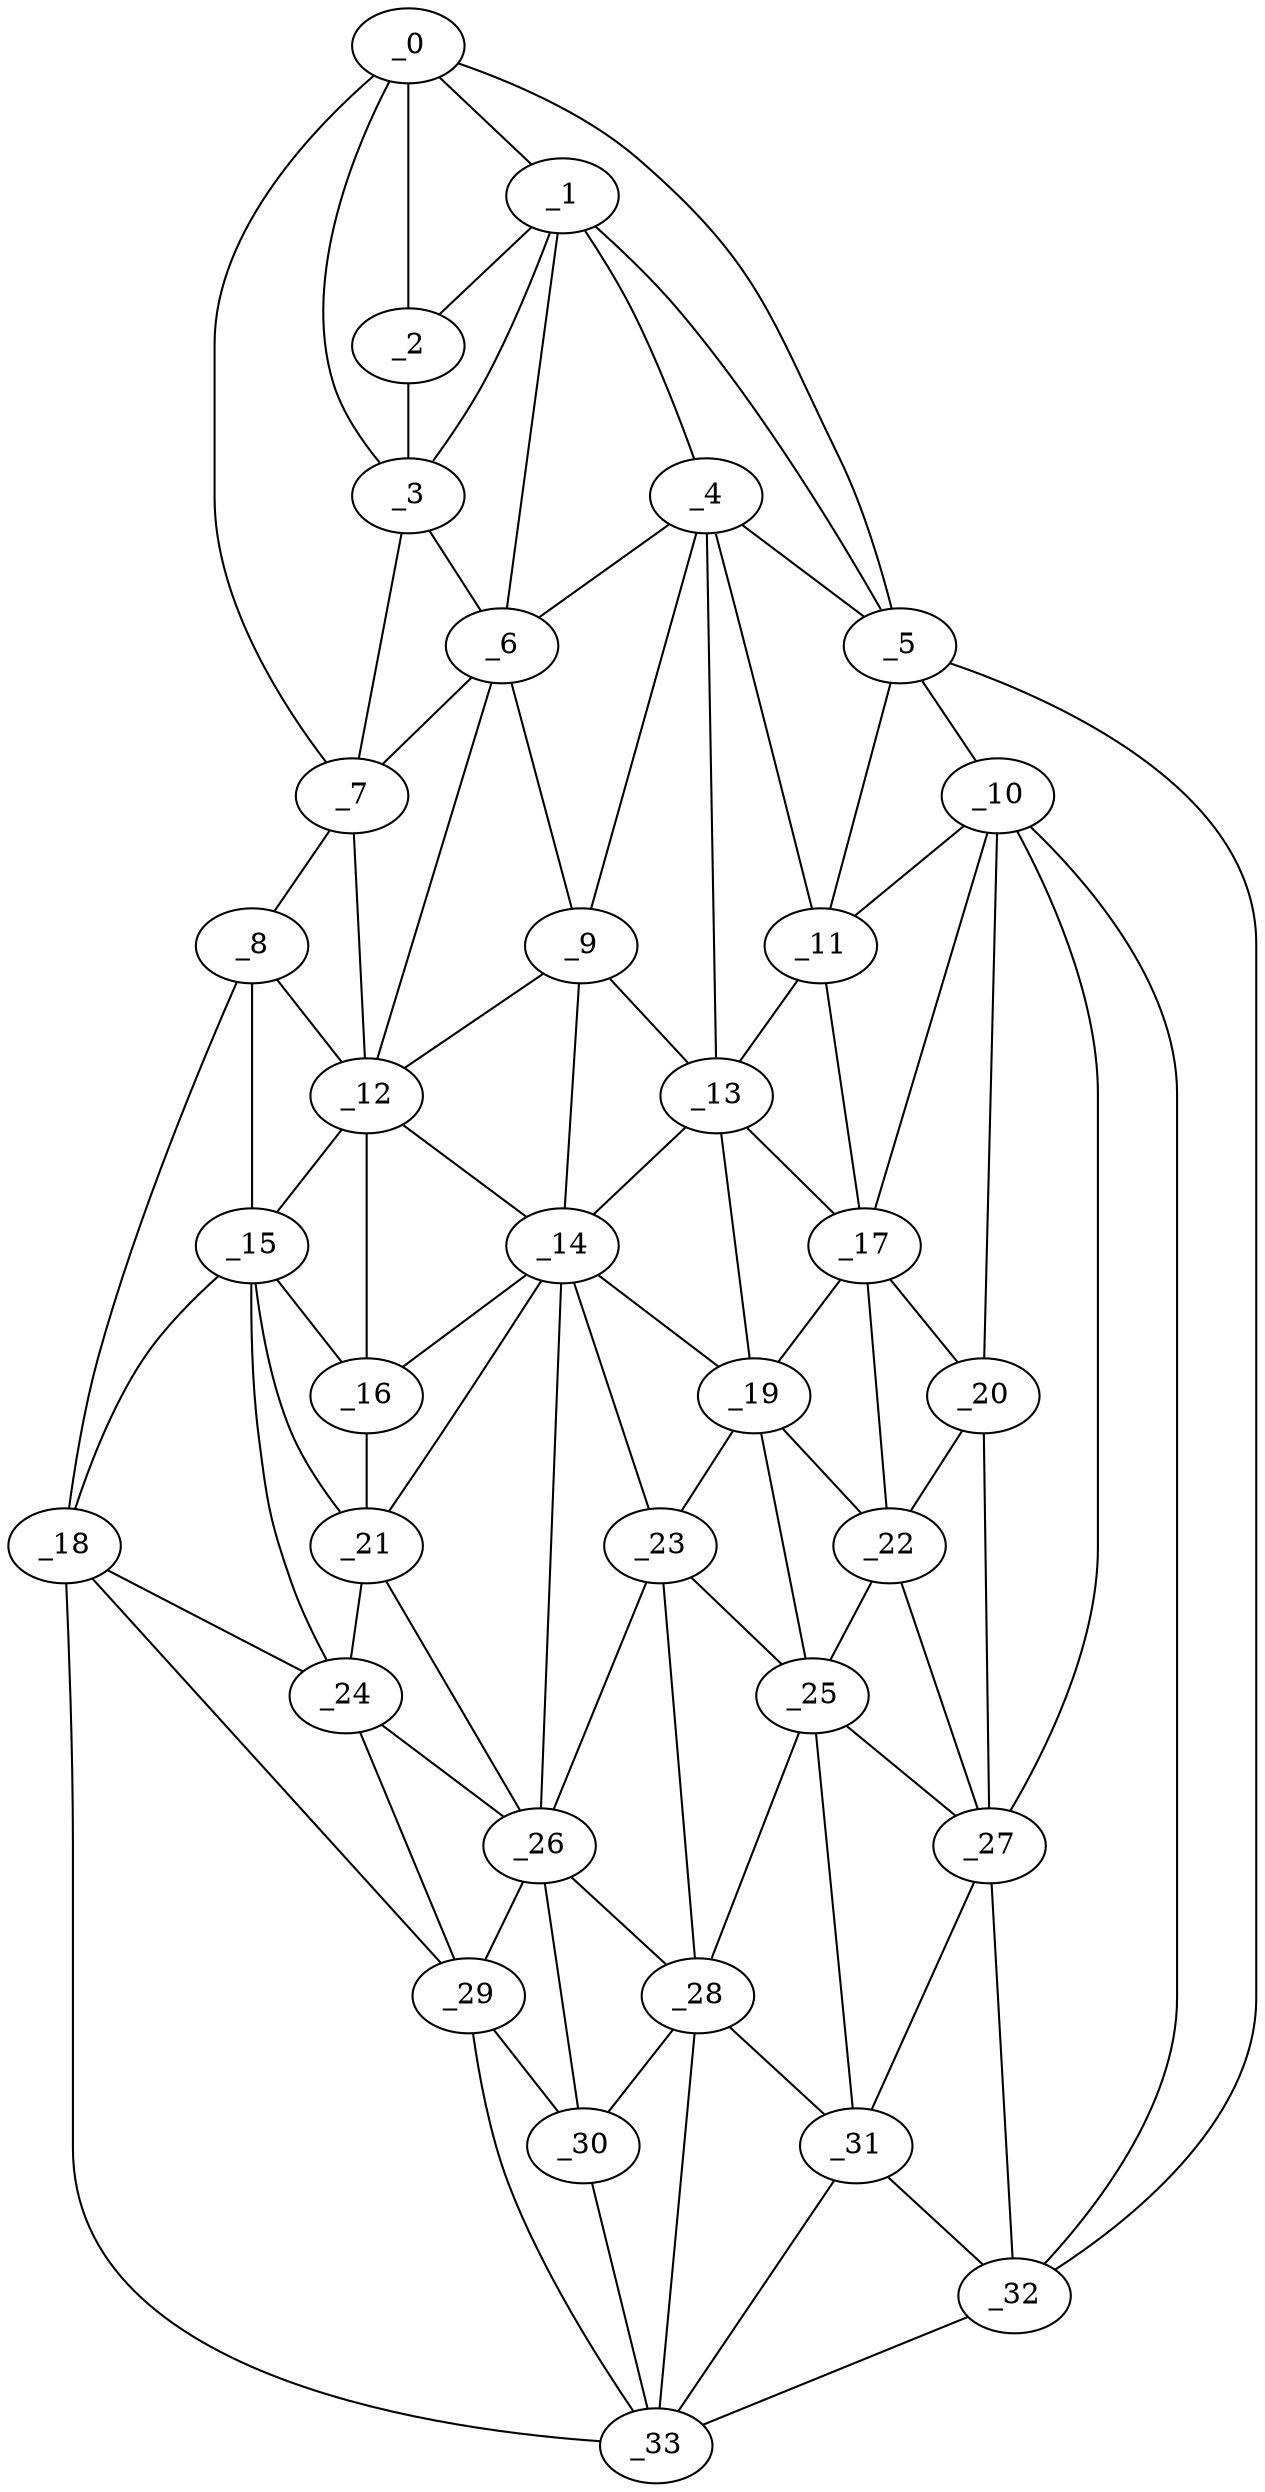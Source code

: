 graph "obj96__250.gxl" {
	_0	 [x=5,
		y=31];
	_1	 [x=14,
		y=47];
	_0 -- _1	 [valence=1];
	_2	 [x=18,
		y=31];
	_0 -- _2	 [valence=2];
	_3	 [x=37,
		y=27];
	_0 -- _3	 [valence=2];
	_5	 [x=44,
		y=105];
	_0 -- _5	 [valence=1];
	_7	 [x=52,
		y=25];
	_0 -- _7	 [valence=1];
	_1 -- _2	 [valence=2];
	_1 -- _3	 [valence=2];
	_4	 [x=44,
		y=76];
	_1 -- _4	 [valence=2];
	_1 -- _5	 [valence=1];
	_6	 [x=47,
		y=62];
	_1 -- _6	 [valence=2];
	_2 -- _3	 [valence=1];
	_3 -- _6	 [valence=2];
	_3 -- _7	 [valence=2];
	_4 -- _5	 [valence=2];
	_4 -- _6	 [valence=2];
	_9	 [x=63,
		y=61];
	_4 -- _9	 [valence=1];
	_11	 [x=65,
		y=92];
	_4 -- _11	 [valence=1];
	_13	 [x=71,
		y=80];
	_4 -- _13	 [valence=2];
	_10	 [x=64,
		y=101];
	_5 -- _10	 [valence=1];
	_5 -- _11	 [valence=2];
	_32	 [x=124,
		y=94];
	_5 -- _32	 [valence=1];
	_6 -- _7	 [valence=2];
	_6 -- _9	 [valence=2];
	_12	 [x=68,
		y=48];
	_6 -- _12	 [valence=2];
	_8	 [x=61,
		y=24];
	_7 -- _8	 [valence=1];
	_7 -- _12	 [valence=1];
	_8 -- _12	 [valence=2];
	_15	 [x=75,
		y=24];
	_8 -- _15	 [valence=2];
	_18	 [x=79,
		y=22];
	_8 -- _18	 [valence=1];
	_9 -- _12	 [valence=1];
	_9 -- _13	 [valence=1];
	_14	 [x=73,
		y=59];
	_9 -- _14	 [valence=2];
	_10 -- _11	 [valence=2];
	_17	 [x=78,
		y=92];
	_10 -- _17	 [valence=2];
	_20	 [x=83,
		y=94];
	_10 -- _20	 [valence=1];
	_27	 [x=97,
		y=94];
	_10 -- _27	 [valence=2];
	_10 -- _32	 [valence=2];
	_11 -- _13	 [valence=2];
	_11 -- _17	 [valence=2];
	_12 -- _14	 [valence=1];
	_12 -- _15	 [valence=1];
	_16	 [x=75,
		y=49];
	_12 -- _16	 [valence=1];
	_13 -- _14	 [valence=2];
	_13 -- _17	 [valence=2];
	_19	 [x=80,
		y=80];
	_13 -- _19	 [valence=1];
	_14 -- _16	 [valence=1];
	_14 -- _19	 [valence=2];
	_21	 [x=84,
		y=47];
	_14 -- _21	 [valence=2];
	_23	 [x=86,
		y=76];
	_14 -- _23	 [valence=2];
	_26	 [x=91,
		y=56];
	_14 -- _26	 [valence=2];
	_15 -- _16	 [valence=2];
	_15 -- _18	 [valence=2];
	_15 -- _21	 [valence=1];
	_24	 [x=89,
		y=45];
	_15 -- _24	 [valence=2];
	_16 -- _21	 [valence=2];
	_17 -- _19	 [valence=1];
	_17 -- _20	 [valence=2];
	_22	 [x=85,
		y=87];
	_17 -- _22	 [valence=1];
	_18 -- _24	 [valence=1];
	_29	 [x=101,
		y=51];
	_18 -- _29	 [valence=2];
	_33	 [x=126,
		y=64];
	_18 -- _33	 [valence=1];
	_19 -- _22	 [valence=2];
	_19 -- _23	 [valence=1];
	_25	 [x=90,
		y=79];
	_19 -- _25	 [valence=1];
	_20 -- _22	 [valence=2];
	_20 -- _27	 [valence=1];
	_21 -- _24	 [valence=1];
	_21 -- _26	 [valence=1];
	_22 -- _25	 [valence=2];
	_22 -- _27	 [valence=2];
	_23 -- _25	 [valence=2];
	_23 -- _26	 [valence=1];
	_28	 [x=100,
		y=75];
	_23 -- _28	 [valence=1];
	_24 -- _26	 [valence=1];
	_24 -- _29	 [valence=2];
	_25 -- _27	 [valence=2];
	_25 -- _28	 [valence=1];
	_31	 [x=106,
		y=89];
	_25 -- _31	 [valence=2];
	_26 -- _28	 [valence=2];
	_26 -- _29	 [valence=2];
	_30	 [x=104,
		y=56];
	_26 -- _30	 [valence=2];
	_27 -- _31	 [valence=1];
	_27 -- _32	 [valence=2];
	_28 -- _30	 [valence=2];
	_28 -- _31	 [valence=2];
	_28 -- _33	 [valence=2];
	_29 -- _30	 [valence=2];
	_29 -- _33	 [valence=1];
	_30 -- _33	 [valence=2];
	_31 -- _32	 [valence=2];
	_31 -- _33	 [valence=2];
	_32 -- _33	 [valence=1];
}

